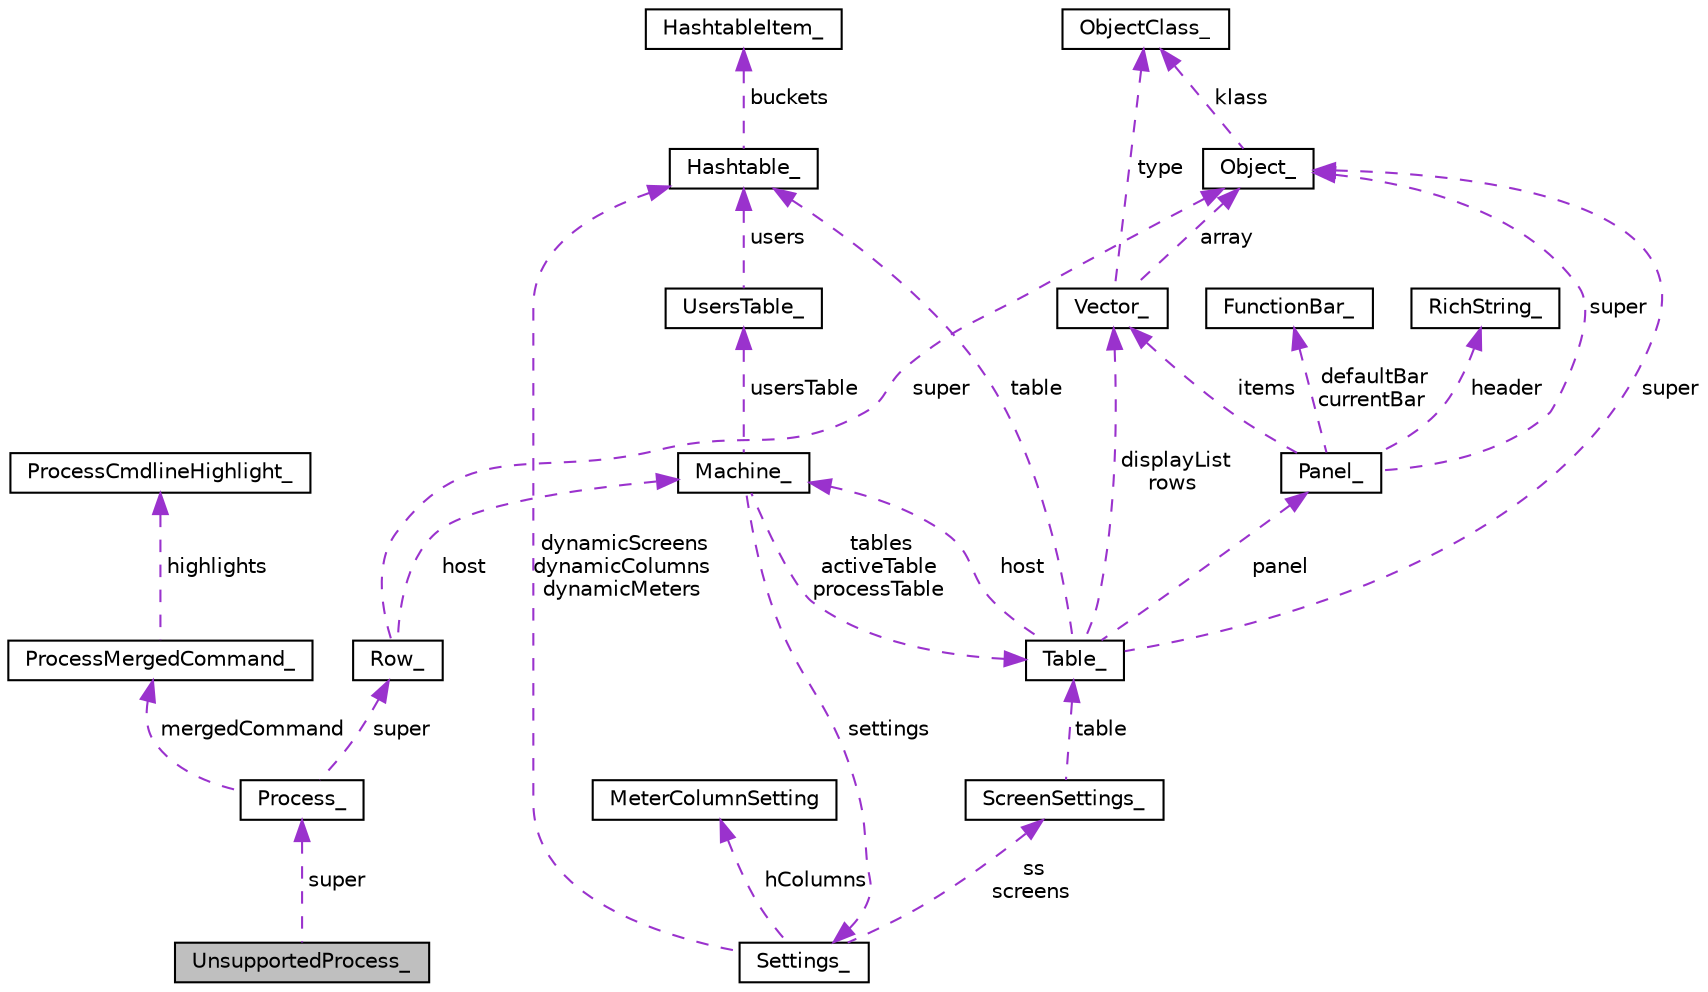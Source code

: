 digraph "UnsupportedProcess_"
{
  edge [fontname="Helvetica",fontsize="10",labelfontname="Helvetica",labelfontsize="10"];
  node [fontname="Helvetica",fontsize="10",shape=record];
  Node1 [label="UnsupportedProcess_",height=0.2,width=0.4,color="black", fillcolor="grey75", style="filled", fontcolor="black"];
  Node2 -> Node1 [dir="back",color="darkorchid3",fontsize="10",style="dashed",label=" super" ,fontname="Helvetica"];
  Node2 [label="Process_",height=0.2,width=0.4,color="black", fillcolor="white", style="filled",URL="$structProcess__.html"];
  Node3 -> Node2 [dir="back",color="darkorchid3",fontsize="10",style="dashed",label=" super" ,fontname="Helvetica"];
  Node3 [label="Row_",height=0.2,width=0.4,color="black", fillcolor="white", style="filled",URL="$structRow__.html"];
  Node4 -> Node3 [dir="back",color="darkorchid3",fontsize="10",style="dashed",label=" host" ,fontname="Helvetica"];
  Node4 [label="Machine_",height=0.2,width=0.4,color="black", fillcolor="white", style="filled",URL="$structMachine__.html"];
  Node5 -> Node4 [dir="back",color="darkorchid3",fontsize="10",style="dashed",label=" tables\nactiveTable\nprocessTable" ,fontname="Helvetica"];
  Node5 [label="Table_",height=0.2,width=0.4,color="black", fillcolor="white", style="filled",URL="$structTable__.html"];
  Node6 -> Node5 [dir="back",color="darkorchid3",fontsize="10",style="dashed",label=" displayList\nrows" ,fontname="Helvetica"];
  Node6 [label="Vector_",height=0.2,width=0.4,color="black", fillcolor="white", style="filled",URL="$structVector__.html"];
  Node7 -> Node6 [dir="back",color="darkorchid3",fontsize="10",style="dashed",label=" type" ,fontname="Helvetica"];
  Node7 [label="ObjectClass_",height=0.2,width=0.4,color="black", fillcolor="white", style="filled",URL="$structObjectClass__.html"];
  Node8 -> Node6 [dir="back",color="darkorchid3",fontsize="10",style="dashed",label=" array" ,fontname="Helvetica"];
  Node8 [label="Object_",height=0.2,width=0.4,color="black", fillcolor="white", style="filled",URL="$structObject__.html"];
  Node7 -> Node8 [dir="back",color="darkorchid3",fontsize="10",style="dashed",label=" klass" ,fontname="Helvetica"];
  Node4 -> Node5 [dir="back",color="darkorchid3",fontsize="10",style="dashed",label=" host" ,fontname="Helvetica"];
  Node9 -> Node5 [dir="back",color="darkorchid3",fontsize="10",style="dashed",label=" table" ,fontname="Helvetica"];
  Node9 [label="Hashtable_",height=0.2,width=0.4,color="black", fillcolor="white", style="filled",URL="$structHashtable__.html"];
  Node10 -> Node9 [dir="back",color="darkorchid3",fontsize="10",style="dashed",label=" buckets" ,fontname="Helvetica"];
  Node10 [label="HashtableItem_",height=0.2,width=0.4,color="black", fillcolor="white", style="filled",URL="$structHashtableItem__.html"];
  Node11 -> Node5 [dir="back",color="darkorchid3",fontsize="10",style="dashed",label=" panel" ,fontname="Helvetica"];
  Node11 [label="Panel_",height=0.2,width=0.4,color="black", fillcolor="white", style="filled",URL="$structPanel__.html"];
  Node6 -> Node11 [dir="back",color="darkorchid3",fontsize="10",style="dashed",label=" items" ,fontname="Helvetica"];
  Node12 -> Node11 [dir="back",color="darkorchid3",fontsize="10",style="dashed",label=" header" ,fontname="Helvetica"];
  Node12 [label="RichString_",height=0.2,width=0.4,color="black", fillcolor="white", style="filled",URL="$structRichString__.html"];
  Node13 -> Node11 [dir="back",color="darkorchid3",fontsize="10",style="dashed",label=" defaultBar\ncurrentBar" ,fontname="Helvetica"];
  Node13 [label="FunctionBar_",height=0.2,width=0.4,color="black", fillcolor="white", style="filled",URL="$structFunctionBar__.html"];
  Node8 -> Node11 [dir="back",color="darkorchid3",fontsize="10",style="dashed",label=" super" ,fontname="Helvetica"];
  Node8 -> Node5 [dir="back",color="darkorchid3",fontsize="10",style="dashed",label=" super" ,fontname="Helvetica"];
  Node14 -> Node4 [dir="back",color="darkorchid3",fontsize="10",style="dashed",label=" settings" ,fontname="Helvetica"];
  Node14 [label="Settings_",height=0.2,width=0.4,color="black", fillcolor="white", style="filled",URL="$structSettings__.html"];
  Node15 -> Node14 [dir="back",color="darkorchid3",fontsize="10",style="dashed",label=" ss\nscreens" ,fontname="Helvetica"];
  Node15 [label="ScreenSettings_",height=0.2,width=0.4,color="black", fillcolor="white", style="filled",URL="$structScreenSettings__.html"];
  Node5 -> Node15 [dir="back",color="darkorchid3",fontsize="10",style="dashed",label=" table" ,fontname="Helvetica"];
  Node9 -> Node14 [dir="back",color="darkorchid3",fontsize="10",style="dashed",label=" dynamicScreens\ndynamicColumns\ndynamicMeters" ,fontname="Helvetica"];
  Node16 -> Node14 [dir="back",color="darkorchid3",fontsize="10",style="dashed",label=" hColumns" ,fontname="Helvetica"];
  Node16 [label="MeterColumnSetting",height=0.2,width=0.4,color="black", fillcolor="white", style="filled",URL="$structMeterColumnSetting.html"];
  Node17 -> Node4 [dir="back",color="darkorchid3",fontsize="10",style="dashed",label=" usersTable" ,fontname="Helvetica"];
  Node17 [label="UsersTable_",height=0.2,width=0.4,color="black", fillcolor="white", style="filled",URL="$structUsersTable__.html"];
  Node9 -> Node17 [dir="back",color="darkorchid3",fontsize="10",style="dashed",label=" users" ,fontname="Helvetica"];
  Node8 -> Node3 [dir="back",color="darkorchid3",fontsize="10",style="dashed",label=" super" ,fontname="Helvetica"];
  Node18 -> Node2 [dir="back",color="darkorchid3",fontsize="10",style="dashed",label=" mergedCommand" ,fontname="Helvetica"];
  Node18 [label="ProcessMergedCommand_",height=0.2,width=0.4,color="black", fillcolor="white", style="filled",URL="$structProcessMergedCommand__.html"];
  Node19 -> Node18 [dir="back",color="darkorchid3",fontsize="10",style="dashed",label=" highlights" ,fontname="Helvetica"];
  Node19 [label="ProcessCmdlineHighlight_",height=0.2,width=0.4,color="black", fillcolor="white", style="filled",URL="$structProcessCmdlineHighlight__.html"];
}
